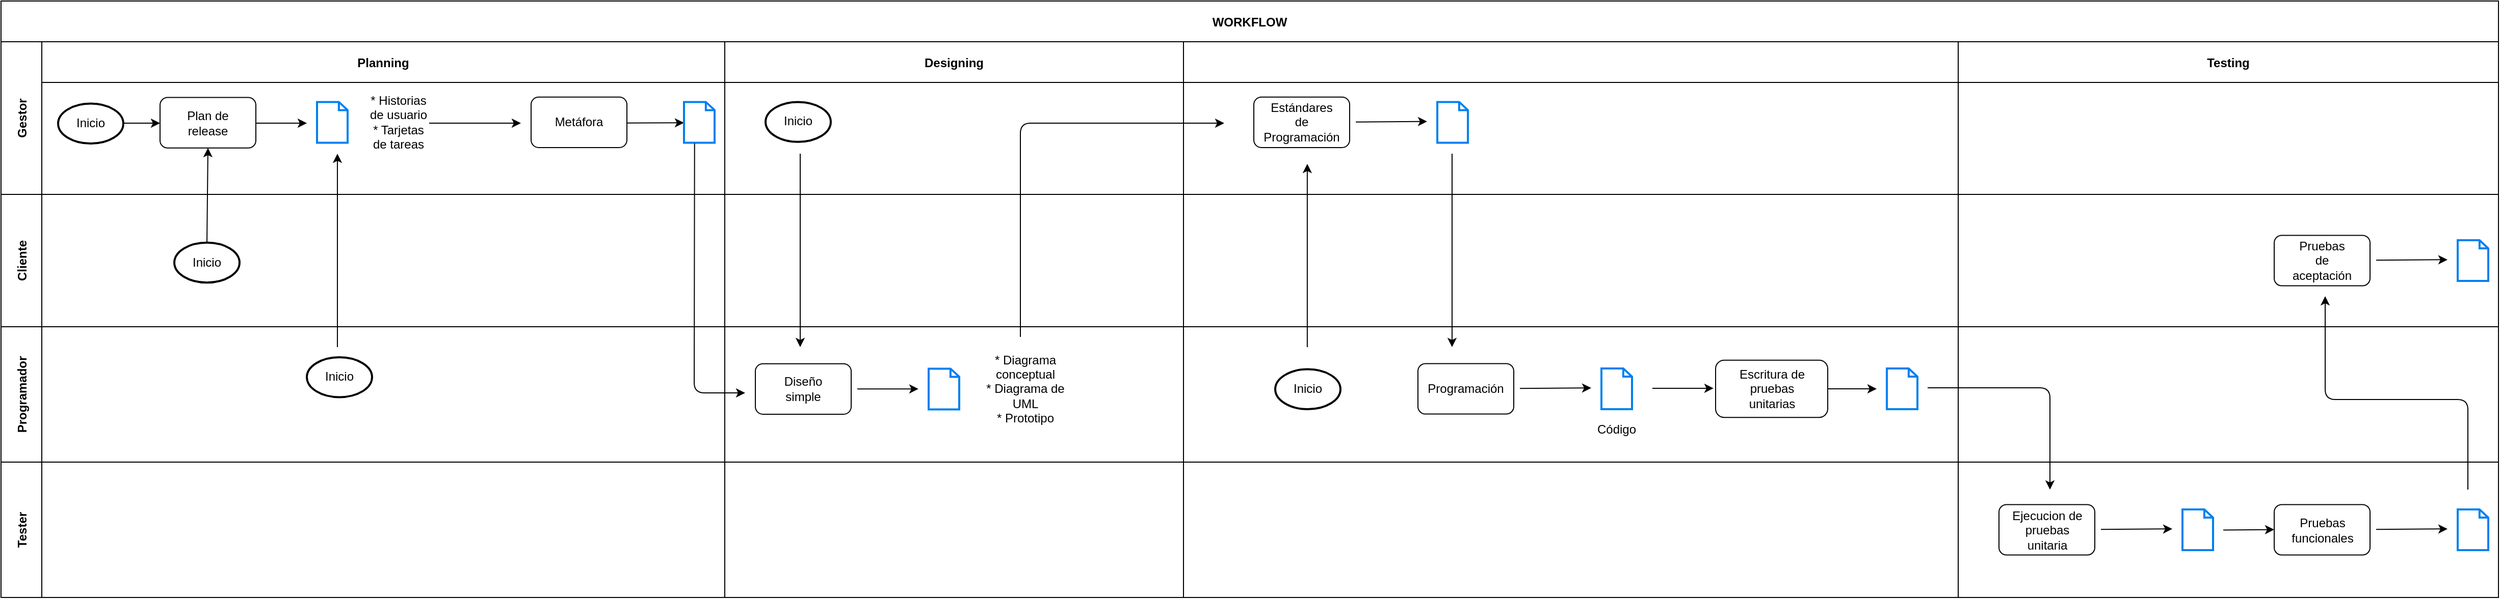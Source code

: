 <mxfile>
    <diagram id="Hp4dVfdLVx2DITK1ITba" name="Página-1">
        <mxGraphModel dx="1146" dy="1286" grid="1" gridSize="10" guides="1" tooltips="1" connect="1" arrows="1" fold="1" page="0" pageScale="1" pageWidth="827" pageHeight="1169" math="0" shadow="0">
            <root>
                <mxCell id="0"/>
                <mxCell id="1" parent="0"/>
                <mxCell id="2" value="WORKFLOW" style="shape=table;childLayout=tableLayout;startSize=40;collapsible=0;recursiveResize=0;expand=0;fontStyle=1;" parent="1" vertex="1">
                    <mxGeometry x="670" y="-120" width="2450" height="586" as="geometry"/>
                </mxCell>
                <mxCell id="3" value="Gestor" style="shape=tableRow;horizontal=0;startSize=40;swimlaneHead=0;swimlaneBody=0;top=0;left=0;bottom=0;right=0;dropTarget=0;fillColor=none;collapsible=0;recursiveResize=0;expand=0;fontStyle=1;" parent="2" vertex="1">
                    <mxGeometry y="40" width="2450" height="150" as="geometry"/>
                </mxCell>
                <mxCell id="15" value="Planning" style="swimlane;swimlaneHead=0;swimlaneBody=0;fontStyle=0;connectable=0;fillColor=none;startSize=40;collapsible=0;recursiveResize=0;expand=0;fontStyle=1;" parent="3" vertex="1">
                    <mxGeometry x="40" width="670" height="150" as="geometry">
                        <mxRectangle width="670" height="150" as="alternateBounds"/>
                    </mxGeometry>
                </mxCell>
                <mxCell id="39" style="edgeStyle=none;html=1;exitX=1;exitY=0.5;exitDx=0;exitDy=0;entryX=0;entryY=0.5;entryDx=0;entryDy=0;" parent="15" edge="1">
                    <mxGeometry relative="1" as="geometry">
                        <mxPoint x="80" y="80" as="sourcePoint"/>
                        <mxPoint x="116" y="80" as="targetPoint"/>
                    </mxGeometry>
                </mxCell>
                <mxCell id="44" style="edgeStyle=none;html=1;endArrow=classic;endFill=1;" parent="15" edge="1">
                    <mxGeometry relative="1" as="geometry">
                        <mxPoint x="260" y="80" as="targetPoint"/>
                        <mxPoint x="206" y="80" as="sourcePoint"/>
                    </mxGeometry>
                </mxCell>
                <mxCell id="63" style="edgeStyle=none;html=1;strokeColor=default;strokeWidth=1;endArrow=classic;endFill=1;" parent="15" edge="1">
                    <mxGeometry relative="1" as="geometry">
                        <mxPoint x="570" y="79.85" as="sourcePoint"/>
                        <mxPoint x="630" y="79.651" as="targetPoint"/>
                    </mxGeometry>
                </mxCell>
                <mxCell id="181" value="" style="strokeWidth=2;html=1;shape=mxgraph.flowchart.start_1;whiteSpace=wrap;" parent="15" vertex="1">
                    <mxGeometry x="16" y="60.8" width="64" height="39.2" as="geometry"/>
                </mxCell>
                <mxCell id="182" value="Inicio" style="text;html=1;strokeColor=none;fillColor=none;align=center;verticalAlign=middle;whiteSpace=wrap;rounded=0;" parent="15" vertex="1">
                    <mxGeometry x="18" y="65" width="60" height="30" as="geometry"/>
                </mxCell>
                <mxCell id="183" value="" style="rounded=1;whiteSpace=wrap;html=1;" parent="15" vertex="1">
                    <mxGeometry x="116" y="54.8" width="94" height="49.6" as="geometry"/>
                </mxCell>
                <mxCell id="184" value="Plan de release" style="text;html=1;strokeColor=none;fillColor=none;align=center;verticalAlign=middle;whiteSpace=wrap;rounded=0;" parent="15" vertex="1">
                    <mxGeometry x="133" y="64.6" width="60" height="30" as="geometry"/>
                </mxCell>
                <mxCell id="191" value="" style="html=1;verticalLabelPosition=bottom;align=center;labelBackgroundColor=#ffffff;verticalAlign=top;strokeWidth=2;strokeColor=#0080F0;shadow=0;dashed=0;shape=mxgraph.ios7.icons.document;" parent="15" vertex="1">
                    <mxGeometry x="270" y="59.2" width="30" height="40" as="geometry"/>
                </mxCell>
                <mxCell id="192" value="" style="rounded=1;whiteSpace=wrap;html=1;" parent="15" vertex="1">
                    <mxGeometry x="480" y="54.4" width="94" height="49.6" as="geometry"/>
                </mxCell>
                <mxCell id="193" value="Metáfora" style="text;html=1;strokeColor=none;fillColor=none;align=center;verticalAlign=middle;whiteSpace=wrap;rounded=0;" parent="15" vertex="1">
                    <mxGeometry x="497" y="64.2" width="60" height="30" as="geometry"/>
                </mxCell>
                <mxCell id="194" value="" style="html=1;verticalLabelPosition=bottom;align=center;labelBackgroundColor=#ffffff;verticalAlign=top;strokeWidth=2;strokeColor=#0080F0;shadow=0;dashed=0;shape=mxgraph.ios7.icons.document;" parent="15" vertex="1">
                    <mxGeometry x="630" y="59.2" width="30" height="40" as="geometry"/>
                </mxCell>
                <mxCell id="271" value="" style="endArrow=classic;html=1;" parent="15" edge="1">
                    <mxGeometry width="50" height="50" relative="1" as="geometry">
                        <mxPoint x="380" y="80" as="sourcePoint"/>
                        <mxPoint x="470" y="80" as="targetPoint"/>
                    </mxGeometry>
                </mxCell>
                <mxCell id="301" value="* Historias de usuario&lt;br&gt;* Tarjetas de tareas" style="text;html=1;strokeColor=none;fillColor=none;align=center;verticalAlign=middle;whiteSpace=wrap;rounded=0;" vertex="1" parent="15">
                    <mxGeometry x="320" y="64.2" width="60" height="30" as="geometry"/>
                </mxCell>
                <mxCell id="4" value="Designing" style="swimlane;swimlaneHead=0;swimlaneBody=0;fontStyle=0;connectable=0;fillColor=none;startSize=40;collapsible=0;recursiveResize=0;expand=0;fontStyle=1;" parent="3" vertex="1">
                    <mxGeometry x="710" width="450" height="150" as="geometry">
                        <mxRectangle width="450" height="150" as="alternateBounds"/>
                    </mxGeometry>
                </mxCell>
                <mxCell id="305" value="" style="strokeWidth=2;html=1;shape=mxgraph.flowchart.start_1;whiteSpace=wrap;" vertex="1" parent="4">
                    <mxGeometry x="40" y="59.2" width="64" height="39.2" as="geometry"/>
                </mxCell>
                <mxCell id="306" value="Inicio" style="text;html=1;strokeColor=none;fillColor=none;align=center;verticalAlign=middle;whiteSpace=wrap;rounded=0;" vertex="1" parent="4">
                    <mxGeometry x="42" y="63.4" width="60" height="30" as="geometry"/>
                </mxCell>
                <mxCell id="5" value="" style="swimlane;swimlaneHead=0;swimlaneBody=0;fontStyle=0;connectable=0;fillColor=none;startSize=40;collapsible=0;recursiveResize=0;expand=0;fontStyle=1;" parent="3" vertex="1">
                    <mxGeometry x="1160" width="760" height="150" as="geometry">
                        <mxRectangle width="760" height="150" as="alternateBounds"/>
                    </mxGeometry>
                </mxCell>
                <mxCell id="310" style="edgeStyle=none;html=1;strokeColor=default;strokeWidth=1;endArrow=classic;endFill=1;" edge="1" parent="5">
                    <mxGeometry relative="1" as="geometry">
                        <mxPoint x="169" y="78.821" as="sourcePoint"/>
                        <mxPoint x="239" y="78.338" as="targetPoint"/>
                    </mxGeometry>
                </mxCell>
                <mxCell id="311" value="" style="html=1;verticalLabelPosition=bottom;align=center;labelBackgroundColor=#ffffff;verticalAlign=top;strokeWidth=2;strokeColor=#0080F0;shadow=0;dashed=0;shape=mxgraph.ios7.icons.document;" vertex="1" parent="5">
                    <mxGeometry x="249" y="59.2" width="30" height="40" as="geometry"/>
                </mxCell>
                <mxCell id="312" value="" style="rounded=1;whiteSpace=wrap;html=1;" vertex="1" parent="5">
                    <mxGeometry x="69" y="54.4" width="94" height="49.6" as="geometry"/>
                </mxCell>
                <mxCell id="313" value="Estándares de Programación" style="text;html=1;strokeColor=none;fillColor=none;align=center;verticalAlign=middle;whiteSpace=wrap;rounded=0;" vertex="1" parent="5">
                    <mxGeometry x="86" y="64.2" width="60" height="30" as="geometry"/>
                </mxCell>
                <mxCell id="6" value="Testing" style="swimlane;swimlaneHead=0;swimlaneBody=0;fontStyle=0;connectable=0;fillColor=none;startSize=40;collapsible=0;recursiveResize=0;expand=0;fontStyle=1;" parent="3" vertex="1">
                    <mxGeometry x="1920" width="530" height="150" as="geometry">
                        <mxRectangle width="530" height="150" as="alternateBounds"/>
                    </mxGeometry>
                </mxCell>
                <mxCell id="7" value="Cliente" style="shape=tableRow;horizontal=0;startSize=40;swimlaneHead=0;swimlaneBody=0;top=0;left=0;bottom=0;right=0;dropTarget=0;fillColor=none;collapsible=0;recursiveResize=0;expand=0;fontStyle=1;" parent="2" vertex="1">
                    <mxGeometry y="190" width="2450" height="130" as="geometry"/>
                </mxCell>
                <mxCell id="16" value="" style="swimlane;swimlaneHead=0;swimlaneBody=0;fontStyle=0;connectable=0;fillColor=none;startSize=0;collapsible=0;recursiveResize=0;expand=0;fontStyle=1;" parent="7" vertex="1">
                    <mxGeometry x="40" width="670" height="130" as="geometry">
                        <mxRectangle width="670" height="130" as="alternateBounds"/>
                    </mxGeometry>
                </mxCell>
                <mxCell id="268" value="" style="strokeWidth=2;html=1;shape=mxgraph.flowchart.start_1;whiteSpace=wrap;" parent="16" vertex="1">
                    <mxGeometry x="130" y="47.4" width="64" height="39.2" as="geometry"/>
                </mxCell>
                <mxCell id="269" value="Inicio" style="text;html=1;strokeColor=none;fillColor=none;align=center;verticalAlign=middle;whiteSpace=wrap;rounded=0;" parent="16" vertex="1">
                    <mxGeometry x="132" y="51.6" width="60" height="30" as="geometry"/>
                </mxCell>
                <mxCell id="300" value="" style="endArrow=classic;html=1;" edge="1" parent="16">
                    <mxGeometry width="50" height="50" relative="1" as="geometry">
                        <mxPoint x="290" y="150" as="sourcePoint"/>
                        <mxPoint x="290" y="-40" as="targetPoint"/>
                    </mxGeometry>
                </mxCell>
                <mxCell id="8" value="" style="swimlane;swimlaneHead=0;swimlaneBody=0;fontStyle=0;connectable=0;fillColor=none;startSize=0;collapsible=0;recursiveResize=0;expand=0;fontStyle=1;" parent="7" vertex="1">
                    <mxGeometry x="710" width="450" height="130" as="geometry">
                        <mxRectangle width="450" height="130" as="alternateBounds"/>
                    </mxGeometry>
                </mxCell>
                <mxCell id="307" value="" style="endArrow=classic;html=1;" edge="1" parent="8">
                    <mxGeometry width="50" height="50" relative="1" as="geometry">
                        <mxPoint x="74" y="-40" as="sourcePoint"/>
                        <mxPoint x="74" y="150" as="targetPoint"/>
                    </mxGeometry>
                </mxCell>
                <mxCell id="9" value="" style="swimlane;swimlaneHead=0;swimlaneBody=0;fontStyle=0;connectable=0;fillColor=none;startSize=0;collapsible=0;recursiveResize=0;expand=0;fontStyle=1;" parent="7" vertex="1">
                    <mxGeometry x="1160" width="760" height="130" as="geometry">
                        <mxRectangle width="760" height="130" as="alternateBounds"/>
                    </mxGeometry>
                </mxCell>
                <mxCell id="318" value="" style="endArrow=classic;html=1;" edge="1" parent="9">
                    <mxGeometry width="50" height="50" relative="1" as="geometry">
                        <mxPoint x="263.47" y="-40" as="sourcePoint"/>
                        <mxPoint x="263.47" y="150" as="targetPoint"/>
                    </mxGeometry>
                </mxCell>
                <mxCell id="317" value="" style="endArrow=classic;html=1;" edge="1" parent="9">
                    <mxGeometry width="50" height="50" relative="1" as="geometry">
                        <mxPoint x="121.44" y="150" as="sourcePoint"/>
                        <mxPoint x="121.44" y="-30" as="targetPoint"/>
                    </mxGeometry>
                </mxCell>
                <mxCell id="10" value="" style="swimlane;swimlaneHead=0;swimlaneBody=0;fontStyle=0;connectable=0;fillColor=none;startSize=0;collapsible=0;recursiveResize=0;expand=0;fontStyle=1;" parent="7" vertex="1">
                    <mxGeometry x="1920" width="530" height="130" as="geometry">
                        <mxRectangle width="530" height="130" as="alternateBounds"/>
                    </mxGeometry>
                </mxCell>
                <mxCell id="291" value="" style="rounded=1;whiteSpace=wrap;html=1;" parent="10" vertex="1">
                    <mxGeometry x="310" y="40.2" width="94" height="49.6" as="geometry"/>
                </mxCell>
                <mxCell id="292" value="Pruebas de aceptación" style="text;html=1;strokeColor=none;fillColor=none;align=center;verticalAlign=middle;whiteSpace=wrap;rounded=0;" parent="10" vertex="1">
                    <mxGeometry x="327" y="50.0" width="60" height="30" as="geometry"/>
                </mxCell>
                <mxCell id="293" style="edgeStyle=none;html=1;strokeColor=default;strokeWidth=1;endArrow=classic;endFill=1;" parent="10" edge="1">
                    <mxGeometry relative="1" as="geometry">
                        <mxPoint x="410" y="64.621" as="sourcePoint"/>
                        <mxPoint x="480" y="64.138" as="targetPoint"/>
                    </mxGeometry>
                </mxCell>
                <mxCell id="294" value="" style="html=1;verticalLabelPosition=bottom;align=center;labelBackgroundColor=#ffffff;verticalAlign=top;strokeWidth=2;strokeColor=#0080F0;shadow=0;dashed=0;shape=mxgraph.ios7.icons.document;" parent="10" vertex="1">
                    <mxGeometry x="490" y="45" width="30" height="40" as="geometry"/>
                </mxCell>
                <mxCell id="11" value="Programador" style="shape=tableRow;horizontal=0;startSize=40;swimlaneHead=0;swimlaneBody=0;top=0;left=0;bottom=0;right=0;dropTarget=0;fillColor=none;collapsible=0;recursiveResize=0;expand=0;fontStyle=1;" parent="2" vertex="1">
                    <mxGeometry y="320" width="2450" height="133" as="geometry"/>
                </mxCell>
                <mxCell id="17" style="swimlane;swimlaneHead=0;swimlaneBody=0;fontStyle=0;connectable=0;fillColor=none;startSize=0;collapsible=0;recursiveResize=0;expand=0;fontStyle=1;" parent="11" vertex="1">
                    <mxGeometry x="40" width="670" height="133" as="geometry">
                        <mxRectangle width="670" height="133" as="alternateBounds"/>
                    </mxGeometry>
                </mxCell>
                <mxCell id="302" value="" style="strokeWidth=2;html=1;shape=mxgraph.flowchart.start_1;whiteSpace=wrap;" vertex="1" parent="17">
                    <mxGeometry x="260" y="30" width="64" height="39.2" as="geometry"/>
                </mxCell>
                <mxCell id="303" value="Inicio" style="text;html=1;strokeColor=none;fillColor=none;align=center;verticalAlign=middle;whiteSpace=wrap;rounded=0;" vertex="1" parent="17">
                    <mxGeometry x="262" y="34.2" width="60" height="30" as="geometry"/>
                </mxCell>
                <mxCell id="12" value="" style="swimlane;swimlaneHead=0;swimlaneBody=0;fontStyle=0;connectable=0;fillColor=none;startSize=0;collapsible=0;recursiveResize=0;expand=0;fontStyle=1;" parent="11" vertex="1">
                    <mxGeometry x="710" width="450" height="133" as="geometry">
                        <mxRectangle width="450" height="133" as="alternateBounds"/>
                    </mxGeometry>
                </mxCell>
                <mxCell id="272" value="" style="rounded=1;whiteSpace=wrap;html=1;" parent="12" vertex="1">
                    <mxGeometry x="30" y="36.4" width="94" height="49.6" as="geometry"/>
                </mxCell>
                <mxCell id="273" value="Diseño simple" style="text;html=1;strokeColor=none;fillColor=none;align=center;verticalAlign=middle;whiteSpace=wrap;rounded=0;" parent="12" vertex="1">
                    <mxGeometry x="47" y="46.2" width="60" height="30" as="geometry"/>
                </mxCell>
                <mxCell id="274" value="" style="html=1;verticalLabelPosition=bottom;align=center;labelBackgroundColor=#ffffff;verticalAlign=top;strokeWidth=2;strokeColor=#0080F0;shadow=0;dashed=0;shape=mxgraph.ios7.icons.document;" parent="12" vertex="1">
                    <mxGeometry x="200" y="41.2" width="30" height="40" as="geometry"/>
                </mxCell>
                <mxCell id="275" value="" style="endArrow=classic;html=1;" parent="12" edge="1">
                    <mxGeometry width="50" height="50" relative="1" as="geometry">
                        <mxPoint x="130" y="61.1" as="sourcePoint"/>
                        <mxPoint x="190" y="61.1" as="targetPoint"/>
                    </mxGeometry>
                </mxCell>
                <mxCell id="304" value="* Diagrama conceptual&lt;br&gt;* Diagrama de UML&lt;br&gt;* Prototipo" style="text;html=1;strokeColor=none;fillColor=none;align=center;verticalAlign=middle;whiteSpace=wrap;rounded=0;" vertex="1" parent="12">
                    <mxGeometry x="250" y="46.2" width="90" height="30" as="geometry"/>
                </mxCell>
                <mxCell id="308" value="" style="endArrow=classic;html=1;" edge="1" parent="12">
                    <mxGeometry width="50" height="50" relative="1" as="geometry">
                        <mxPoint x="290" y="10" as="sourcePoint"/>
                        <mxPoint x="490" y="-200" as="targetPoint"/>
                        <Array as="points">
                            <mxPoint x="290" y="-200"/>
                        </Array>
                    </mxGeometry>
                </mxCell>
                <mxCell id="13" value="" style="swimlane;swimlaneHead=0;swimlaneBody=0;fontStyle=0;connectable=0;fillColor=none;startSize=0;collapsible=0;recursiveResize=0;expand=0;fontStyle=1;" parent="11" vertex="1">
                    <mxGeometry x="1160" width="760" height="133" as="geometry">
                        <mxRectangle width="760" height="133" as="alternateBounds"/>
                    </mxGeometry>
                </mxCell>
                <mxCell id="99" style="edgeStyle=none;html=1;strokeColor=default;strokeWidth=1;endArrow=classic;endFill=1;" parent="13" edge="1">
                    <mxGeometry relative="1" as="geometry">
                        <mxPoint x="330" y="60.621" as="sourcePoint"/>
                        <mxPoint x="400" y="60.138" as="targetPoint"/>
                    </mxGeometry>
                </mxCell>
                <mxCell id="281" value="" style="html=1;verticalLabelPosition=bottom;align=center;labelBackgroundColor=#ffffff;verticalAlign=top;strokeWidth=2;strokeColor=#0080F0;shadow=0;dashed=0;shape=mxgraph.ios7.icons.document;" parent="13" vertex="1">
                    <mxGeometry x="410" y="41" width="30" height="40" as="geometry"/>
                </mxCell>
                <mxCell id="284" value="" style="rounded=1;whiteSpace=wrap;html=1;" parent="13" vertex="1">
                    <mxGeometry x="230" y="36.2" width="94" height="49.6" as="geometry"/>
                </mxCell>
                <mxCell id="285" value="Programación" style="text;html=1;strokeColor=none;fillColor=none;align=center;verticalAlign=middle;whiteSpace=wrap;rounded=0;" parent="13" vertex="1">
                    <mxGeometry x="247" y="46.0" width="60" height="30" as="geometry"/>
                </mxCell>
                <mxCell id="309" value="Código" style="text;html=1;strokeColor=none;fillColor=none;align=center;verticalAlign=middle;whiteSpace=wrap;rounded=0;" vertex="1" parent="13">
                    <mxGeometry x="395" y="85.8" width="60" height="30" as="geometry"/>
                </mxCell>
                <mxCell id="315" value="" style="strokeWidth=2;html=1;shape=mxgraph.flowchart.start_1;whiteSpace=wrap;" vertex="1" parent="13">
                    <mxGeometry x="90" y="41.8" width="64" height="39.2" as="geometry"/>
                </mxCell>
                <mxCell id="316" value="Inicio" style="text;html=1;strokeColor=none;fillColor=none;align=center;verticalAlign=middle;whiteSpace=wrap;rounded=0;" vertex="1" parent="13">
                    <mxGeometry x="92" y="46.0" width="60" height="30" as="geometry"/>
                </mxCell>
                <mxCell id="319" style="edgeStyle=none;html=1;strokeColor=default;strokeWidth=1;endArrow=classic;endFill=1;" edge="1" parent="13">
                    <mxGeometry relative="1" as="geometry">
                        <mxPoint x="630" y="61.021" as="sourcePoint"/>
                        <mxPoint x="680" y="61" as="targetPoint"/>
                    </mxGeometry>
                </mxCell>
                <mxCell id="320" value="" style="html=1;verticalLabelPosition=bottom;align=center;labelBackgroundColor=#ffffff;verticalAlign=top;strokeWidth=2;strokeColor=#0080F0;shadow=0;dashed=0;shape=mxgraph.ios7.icons.document;" vertex="1" parent="13">
                    <mxGeometry x="690" y="41.0" width="30" height="40" as="geometry"/>
                </mxCell>
                <mxCell id="321" value="" style="rounded=1;whiteSpace=wrap;html=1;" vertex="1" parent="13">
                    <mxGeometry x="522" y="32.9" width="110" height="56.2" as="geometry"/>
                </mxCell>
                <mxCell id="322" value="Escritura de pruebas unitarias" style="text;html=1;strokeColor=none;fillColor=none;align=center;verticalAlign=middle;whiteSpace=wrap;rounded=0;" vertex="1" parent="13">
                    <mxGeometry x="535.5" y="46" width="83" height="30" as="geometry"/>
                </mxCell>
                <mxCell id="323" value="" style="endArrow=classic;html=1;" edge="1" parent="13">
                    <mxGeometry width="50" height="50" relative="1" as="geometry">
                        <mxPoint x="460" y="60.47" as="sourcePoint"/>
                        <mxPoint x="520" y="60.47" as="targetPoint"/>
                    </mxGeometry>
                </mxCell>
                <mxCell id="14" value="" style="swimlane;swimlaneHead=0;swimlaneBody=0;fontStyle=0;connectable=0;fillColor=none;startSize=0;collapsible=0;recursiveResize=0;expand=0;fontStyle=1;" parent="11" vertex="1">
                    <mxGeometry x="1920" width="530" height="133" as="geometry">
                        <mxRectangle width="530" height="133" as="alternateBounds"/>
                    </mxGeometry>
                </mxCell>
                <mxCell id="324" value="" style="endArrow=classic;html=1;" edge="1" parent="14">
                    <mxGeometry width="50" height="50" relative="1" as="geometry">
                        <mxPoint x="-30" y="60" as="sourcePoint"/>
                        <mxPoint x="90" y="160" as="targetPoint"/>
                        <Array as="points">
                            <mxPoint x="90" y="60"/>
                        </Array>
                    </mxGeometry>
                </mxCell>
                <mxCell id="330" value="" style="endArrow=classic;html=1;" edge="1" parent="14">
                    <mxGeometry width="50" height="50" relative="1" as="geometry">
                        <mxPoint x="500" y="160" as="sourcePoint"/>
                        <mxPoint x="360" y="-30" as="targetPoint"/>
                        <Array as="points">
                            <mxPoint x="500" y="71.5"/>
                            <mxPoint x="360" y="71.5"/>
                        </Array>
                    </mxGeometry>
                </mxCell>
                <mxCell id="81" style="edgeStyle=none;html=1;strokeColor=default;strokeWidth=1;endArrow=classic;endFill=1;" parent="2" edge="1">
                    <mxGeometry relative="1" as="geometry">
                        <Array as="points">
                            <mxPoint x="680" y="385"/>
                        </Array>
                        <mxPoint x="680.369" y="140.0" as="sourcePoint"/>
                        <mxPoint x="730" y="385" as="targetPoint"/>
                    </mxGeometry>
                </mxCell>
                <mxCell id="18" value="Tester" style="shape=tableRow;horizontal=0;startSize=40;swimlaneHead=0;swimlaneBody=0;top=0;left=0;bottom=0;right=0;dropTarget=0;fillColor=none;collapsible=0;recursiveResize=0;expand=0;fontStyle=1;" parent="2" vertex="1">
                    <mxGeometry y="453" width="2450" height="133" as="geometry"/>
                </mxCell>
                <mxCell id="19" style="swimlane;swimlaneHead=0;swimlaneBody=0;fontStyle=0;connectable=0;fillColor=none;startSize=0;collapsible=0;recursiveResize=0;expand=0;fontStyle=1;" parent="18" vertex="1">
                    <mxGeometry x="40" width="670" height="133" as="geometry">
                        <mxRectangle width="670" height="133" as="alternateBounds"/>
                    </mxGeometry>
                </mxCell>
                <mxCell id="20" style="swimlane;swimlaneHead=0;swimlaneBody=0;fontStyle=0;connectable=0;fillColor=none;startSize=0;collapsible=0;recursiveResize=0;expand=0;fontStyle=1;" parent="18" vertex="1">
                    <mxGeometry x="710" width="450" height="133" as="geometry">
                        <mxRectangle width="450" height="133" as="alternateBounds"/>
                    </mxGeometry>
                </mxCell>
                <mxCell id="21" style="swimlane;swimlaneHead=0;swimlaneBody=0;fontStyle=0;connectable=0;fillColor=none;startSize=0;collapsible=0;recursiveResize=0;expand=0;fontStyle=1;" parent="18" vertex="1">
                    <mxGeometry x="1160" width="760" height="133" as="geometry">
                        <mxRectangle width="760" height="133" as="alternateBounds"/>
                    </mxGeometry>
                </mxCell>
                <mxCell id="22" style="swimlane;swimlaneHead=0;swimlaneBody=0;fontStyle=0;connectable=0;fillColor=none;startSize=0;collapsible=0;recursiveResize=0;expand=0;fontStyle=1;" parent="18" vertex="1">
                    <mxGeometry x="1920" width="530" height="133" as="geometry">
                        <mxRectangle width="530" height="133" as="alternateBounds"/>
                    </mxGeometry>
                </mxCell>
                <mxCell id="286" value="" style="rounded=1;whiteSpace=wrap;html=1;" parent="22" vertex="1">
                    <mxGeometry x="40" y="41.7" width="94" height="49.6" as="geometry"/>
                </mxCell>
                <mxCell id="287" value="Ejecucion de pruebas unitaria" style="text;html=1;strokeColor=none;fillColor=none;align=center;verticalAlign=middle;whiteSpace=wrap;rounded=0;" parent="22" vertex="1">
                    <mxGeometry x="45.5" y="51.5" width="83" height="30" as="geometry"/>
                </mxCell>
                <mxCell id="289" style="edgeStyle=none;html=1;strokeColor=default;strokeWidth=1;endArrow=classic;endFill=1;" parent="22" edge="1">
                    <mxGeometry relative="1" as="geometry">
                        <mxPoint x="140" y="66.121" as="sourcePoint"/>
                        <mxPoint x="210" y="65.638" as="targetPoint"/>
                    </mxGeometry>
                </mxCell>
                <mxCell id="290" value="" style="html=1;verticalLabelPosition=bottom;align=center;labelBackgroundColor=#ffffff;verticalAlign=top;strokeWidth=2;strokeColor=#0080F0;shadow=0;dashed=0;shape=mxgraph.ios7.icons.document;" parent="22" vertex="1">
                    <mxGeometry x="220" y="46.5" width="30" height="40" as="geometry"/>
                </mxCell>
                <mxCell id="325" value="" style="rounded=1;whiteSpace=wrap;html=1;" vertex="1" parent="22">
                    <mxGeometry x="310" y="41.7" width="94" height="49.6" as="geometry"/>
                </mxCell>
                <mxCell id="326" value="Pruebas funcionales" style="text;html=1;strokeColor=none;fillColor=none;align=center;verticalAlign=middle;whiteSpace=wrap;rounded=0;" vertex="1" parent="22">
                    <mxGeometry x="315.5" y="51.5" width="83" height="30" as="geometry"/>
                </mxCell>
                <mxCell id="327" style="edgeStyle=none;html=1;strokeColor=default;strokeWidth=1;endArrow=classic;endFill=1;" edge="1" parent="22">
                    <mxGeometry relative="1" as="geometry">
                        <mxPoint x="410" y="66.121" as="sourcePoint"/>
                        <mxPoint x="480" y="65.638" as="targetPoint"/>
                    </mxGeometry>
                </mxCell>
                <mxCell id="328" value="" style="html=1;verticalLabelPosition=bottom;align=center;labelBackgroundColor=#ffffff;verticalAlign=top;strokeWidth=2;strokeColor=#0080F0;shadow=0;dashed=0;shape=mxgraph.ios7.icons.document;" vertex="1" parent="22">
                    <mxGeometry x="490" y="46.5" width="30" height="40" as="geometry"/>
                </mxCell>
                <mxCell id="329" style="edgeStyle=none;html=1;strokeColor=default;strokeWidth=1;endArrow=classic;endFill=1;" edge="1" parent="22">
                    <mxGeometry relative="1" as="geometry">
                        <mxPoint x="260" y="66.741" as="sourcePoint"/>
                        <mxPoint x="310" y="66.26" as="targetPoint"/>
                    </mxGeometry>
                </mxCell>
                <mxCell id="270" value="" style="endArrow=classic;html=1;exitX=0.5;exitY=0;exitDx=0;exitDy=0;exitPerimeter=0;entryX=0.5;entryY=1;entryDx=0;entryDy=0;" parent="2" source="268" target="183" edge="1">
                    <mxGeometry width="50" height="50" relative="1" as="geometry">
                        <mxPoint x="420" y="230" as="sourcePoint"/>
                        <mxPoint x="470" y="180" as="targetPoint"/>
                    </mxGeometry>
                </mxCell>
            </root>
        </mxGraphModel>
    </diagram>
</mxfile>